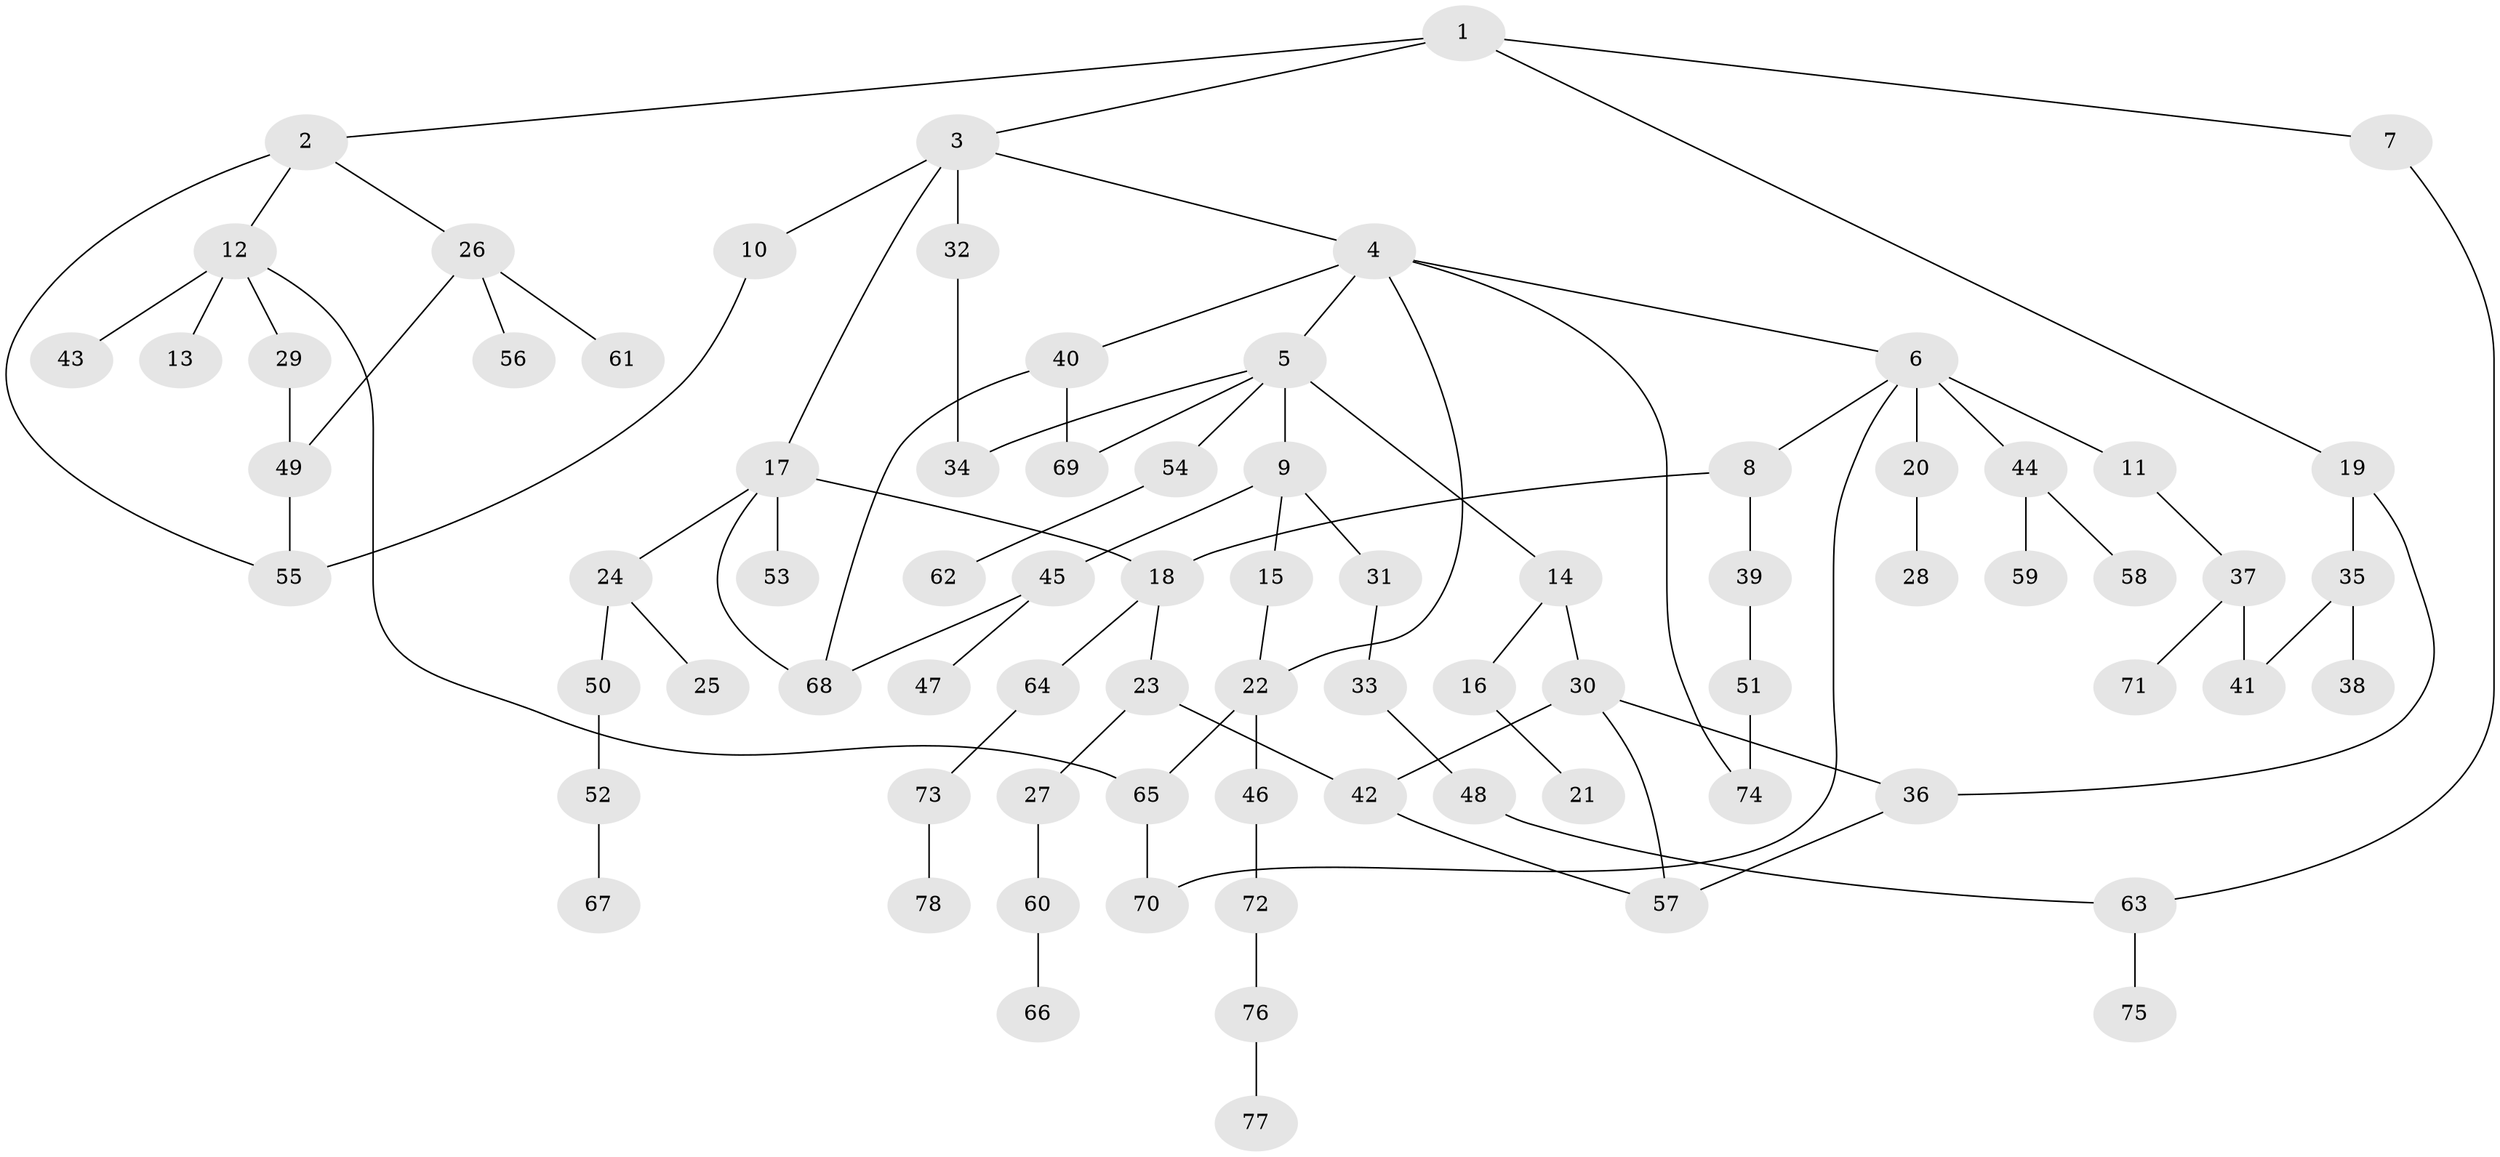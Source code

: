 // original degree distribution, {5: 0.020134228187919462, 6: 0.020134228187919462, 7: 0.020134228187919462, 8: 0.006711409395973154, 3: 0.2483221476510067, 2: 0.2348993288590604, 1: 0.3959731543624161, 4: 0.053691275167785234}
// Generated by graph-tools (version 1.1) at 2025/49/03/04/25 22:49:12]
// undirected, 78 vertices, 95 edges
graph export_dot {
  node [color=gray90,style=filled];
  1;
  2;
  3;
  4;
  5;
  6;
  7;
  8;
  9;
  10;
  11;
  12;
  13;
  14;
  15;
  16;
  17;
  18;
  19;
  20;
  21;
  22;
  23;
  24;
  25;
  26;
  27;
  28;
  29;
  30;
  31;
  32;
  33;
  34;
  35;
  36;
  37;
  38;
  39;
  40;
  41;
  42;
  43;
  44;
  45;
  46;
  47;
  48;
  49;
  50;
  51;
  52;
  53;
  54;
  55;
  56;
  57;
  58;
  59;
  60;
  61;
  62;
  63;
  64;
  65;
  66;
  67;
  68;
  69;
  70;
  71;
  72;
  73;
  74;
  75;
  76;
  77;
  78;
  1 -- 2 [weight=1.0];
  1 -- 3 [weight=1.0];
  1 -- 7 [weight=1.0];
  1 -- 19 [weight=1.0];
  2 -- 12 [weight=1.0];
  2 -- 26 [weight=1.0];
  2 -- 55 [weight=1.0];
  3 -- 4 [weight=1.0];
  3 -- 10 [weight=1.0];
  3 -- 17 [weight=1.0];
  3 -- 32 [weight=1.0];
  4 -- 5 [weight=1.0];
  4 -- 6 [weight=1.0];
  4 -- 22 [weight=1.0];
  4 -- 40 [weight=1.0];
  4 -- 74 [weight=1.0];
  5 -- 9 [weight=2.0];
  5 -- 14 [weight=1.0];
  5 -- 34 [weight=1.0];
  5 -- 54 [weight=1.0];
  5 -- 69 [weight=1.0];
  6 -- 8 [weight=1.0];
  6 -- 11 [weight=2.0];
  6 -- 20 [weight=1.0];
  6 -- 44 [weight=1.0];
  6 -- 70 [weight=1.0];
  7 -- 63 [weight=1.0];
  8 -- 18 [weight=1.0];
  8 -- 39 [weight=2.0];
  9 -- 15 [weight=1.0];
  9 -- 31 [weight=1.0];
  9 -- 45 [weight=1.0];
  10 -- 55 [weight=1.0];
  11 -- 37 [weight=1.0];
  12 -- 13 [weight=1.0];
  12 -- 29 [weight=1.0];
  12 -- 43 [weight=2.0];
  12 -- 65 [weight=1.0];
  14 -- 16 [weight=1.0];
  14 -- 30 [weight=2.0];
  15 -- 22 [weight=1.0];
  16 -- 21 [weight=2.0];
  17 -- 18 [weight=1.0];
  17 -- 24 [weight=1.0];
  17 -- 53 [weight=1.0];
  17 -- 68 [weight=1.0];
  18 -- 23 [weight=1.0];
  18 -- 64 [weight=1.0];
  19 -- 35 [weight=1.0];
  19 -- 36 [weight=1.0];
  20 -- 28 [weight=2.0];
  22 -- 46 [weight=1.0];
  22 -- 65 [weight=1.0];
  23 -- 27 [weight=1.0];
  23 -- 42 [weight=1.0];
  24 -- 25 [weight=1.0];
  24 -- 50 [weight=1.0];
  26 -- 49 [weight=1.0];
  26 -- 56 [weight=1.0];
  26 -- 61 [weight=1.0];
  27 -- 60 [weight=1.0];
  29 -- 49 [weight=1.0];
  30 -- 36 [weight=1.0];
  30 -- 42 [weight=1.0];
  30 -- 57 [weight=1.0];
  31 -- 33 [weight=1.0];
  32 -- 34 [weight=1.0];
  33 -- 48 [weight=1.0];
  35 -- 38 [weight=1.0];
  35 -- 41 [weight=1.0];
  36 -- 57 [weight=1.0];
  37 -- 41 [weight=1.0];
  37 -- 71 [weight=1.0];
  39 -- 51 [weight=1.0];
  40 -- 68 [weight=1.0];
  40 -- 69 [weight=1.0];
  42 -- 57 [weight=1.0];
  44 -- 58 [weight=1.0];
  44 -- 59 [weight=1.0];
  45 -- 47 [weight=1.0];
  45 -- 68 [weight=1.0];
  46 -- 72 [weight=1.0];
  48 -- 63 [weight=1.0];
  49 -- 55 [weight=1.0];
  50 -- 52 [weight=1.0];
  51 -- 74 [weight=1.0];
  52 -- 67 [weight=1.0];
  54 -- 62 [weight=1.0];
  60 -- 66 [weight=1.0];
  63 -- 75 [weight=1.0];
  64 -- 73 [weight=1.0];
  65 -- 70 [weight=1.0];
  72 -- 76 [weight=1.0];
  73 -- 78 [weight=1.0];
  76 -- 77 [weight=1.0];
}
